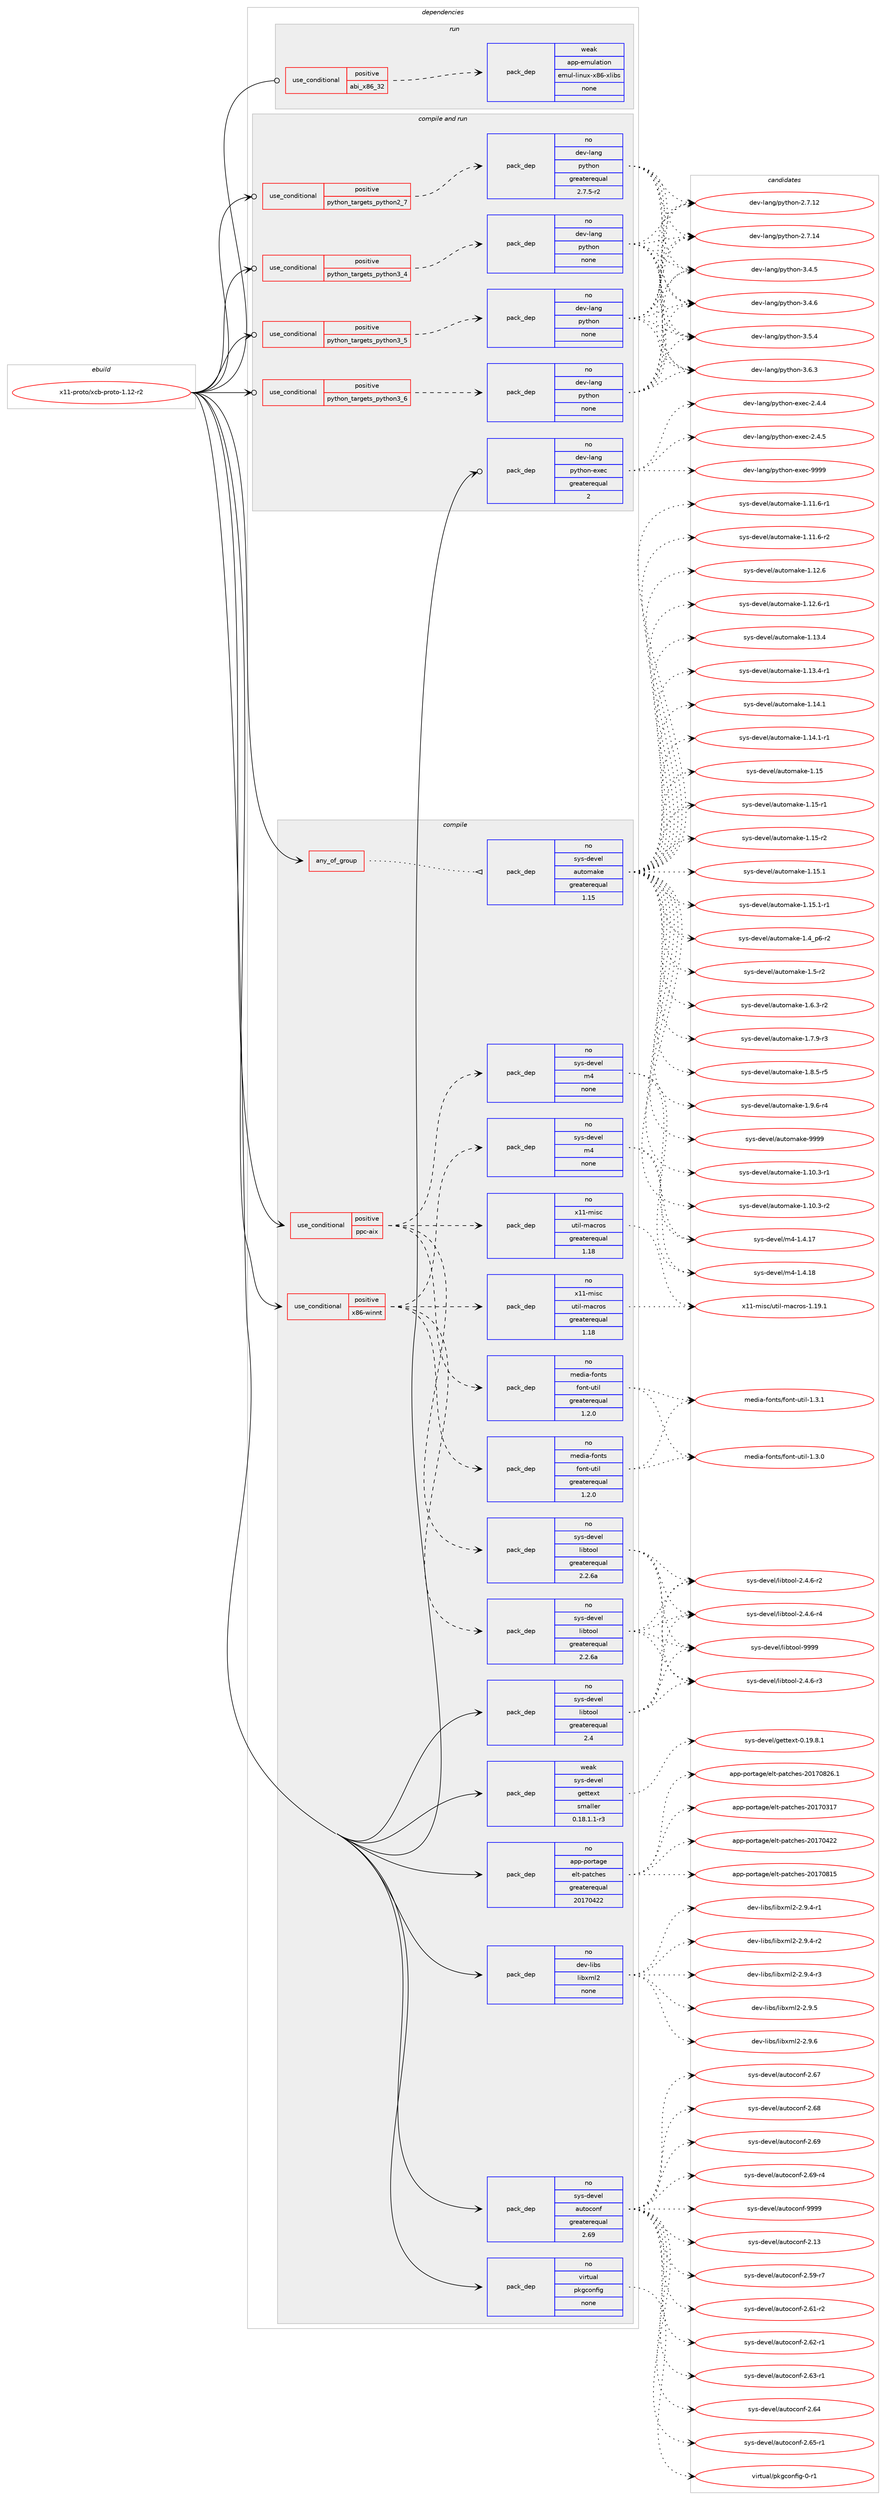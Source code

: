digraph prolog {

# *************
# Graph options
# *************

newrank=true;
concentrate=true;
compound=true;
graph [rankdir=LR,fontname=Helvetica,fontsize=10,ranksep=1.5];#, ranksep=2.5, nodesep=0.2];
edge  [arrowhead=vee];
node  [fontname=Helvetica,fontsize=10];

# **********
# The ebuild
# **********

subgraph cluster_leftcol {
color=gray;
rank=same;
label=<<i>ebuild</i>>;
id [label="x11-proto/xcb-proto-1.12-r2", color=red, width=4, href="../x11-proto/xcb-proto-1.12-r2.svg"];
}

# ****************
# The dependencies
# ****************

subgraph cluster_midcol {
color=gray;
label=<<i>dependencies</i>>;
subgraph cluster_compile {
fillcolor="#eeeeee";
style=filled;
label=<<i>compile</i>>;
subgraph any9642 {
dependency528413 [label=<<TABLE BORDER="0" CELLBORDER="1" CELLSPACING="0" CELLPADDING="4"><TR><TD CELLPADDING="10">any_of_group</TD></TR></TABLE>>, shape=none, color=red];subgraph pack394757 {
dependency528414 [label=<<TABLE BORDER="0" CELLBORDER="1" CELLSPACING="0" CELLPADDING="4" WIDTH="220"><TR><TD ROWSPAN="6" CELLPADDING="30">pack_dep</TD></TR><TR><TD WIDTH="110">no</TD></TR><TR><TD>sys-devel</TD></TR><TR><TD>automake</TD></TR><TR><TD>greaterequal</TD></TR><TR><TD>1.15</TD></TR></TABLE>>, shape=none, color=blue];
}
dependency528413:e -> dependency528414:w [weight=20,style="dotted",arrowhead="oinv"];
}
id:e -> dependency528413:w [weight=20,style="solid",arrowhead="vee"];
subgraph cond123665 {
dependency528415 [label=<<TABLE BORDER="0" CELLBORDER="1" CELLSPACING="0" CELLPADDING="4"><TR><TD ROWSPAN="3" CELLPADDING="10">use_conditional</TD></TR><TR><TD>positive</TD></TR><TR><TD>ppc-aix</TD></TR></TABLE>>, shape=none, color=red];
subgraph pack394758 {
dependency528416 [label=<<TABLE BORDER="0" CELLBORDER="1" CELLSPACING="0" CELLPADDING="4" WIDTH="220"><TR><TD ROWSPAN="6" CELLPADDING="30">pack_dep</TD></TR><TR><TD WIDTH="110">no</TD></TR><TR><TD>sys-devel</TD></TR><TR><TD>libtool</TD></TR><TR><TD>greaterequal</TD></TR><TR><TD>2.2.6a</TD></TR></TABLE>>, shape=none, color=blue];
}
dependency528415:e -> dependency528416:w [weight=20,style="dashed",arrowhead="vee"];
subgraph pack394759 {
dependency528417 [label=<<TABLE BORDER="0" CELLBORDER="1" CELLSPACING="0" CELLPADDING="4" WIDTH="220"><TR><TD ROWSPAN="6" CELLPADDING="30">pack_dep</TD></TR><TR><TD WIDTH="110">no</TD></TR><TR><TD>sys-devel</TD></TR><TR><TD>m4</TD></TR><TR><TD>none</TD></TR><TR><TD></TD></TR></TABLE>>, shape=none, color=blue];
}
dependency528415:e -> dependency528417:w [weight=20,style="dashed",arrowhead="vee"];
subgraph pack394760 {
dependency528418 [label=<<TABLE BORDER="0" CELLBORDER="1" CELLSPACING="0" CELLPADDING="4" WIDTH="220"><TR><TD ROWSPAN="6" CELLPADDING="30">pack_dep</TD></TR><TR><TD WIDTH="110">no</TD></TR><TR><TD>x11-misc</TD></TR><TR><TD>util-macros</TD></TR><TR><TD>greaterequal</TD></TR><TR><TD>1.18</TD></TR></TABLE>>, shape=none, color=blue];
}
dependency528415:e -> dependency528418:w [weight=20,style="dashed",arrowhead="vee"];
subgraph pack394761 {
dependency528419 [label=<<TABLE BORDER="0" CELLBORDER="1" CELLSPACING="0" CELLPADDING="4" WIDTH="220"><TR><TD ROWSPAN="6" CELLPADDING="30">pack_dep</TD></TR><TR><TD WIDTH="110">no</TD></TR><TR><TD>media-fonts</TD></TR><TR><TD>font-util</TD></TR><TR><TD>greaterequal</TD></TR><TR><TD>1.2.0</TD></TR></TABLE>>, shape=none, color=blue];
}
dependency528415:e -> dependency528419:w [weight=20,style="dashed",arrowhead="vee"];
}
id:e -> dependency528415:w [weight=20,style="solid",arrowhead="vee"];
subgraph cond123666 {
dependency528420 [label=<<TABLE BORDER="0" CELLBORDER="1" CELLSPACING="0" CELLPADDING="4"><TR><TD ROWSPAN="3" CELLPADDING="10">use_conditional</TD></TR><TR><TD>positive</TD></TR><TR><TD>x86-winnt</TD></TR></TABLE>>, shape=none, color=red];
subgraph pack394762 {
dependency528421 [label=<<TABLE BORDER="0" CELLBORDER="1" CELLSPACING="0" CELLPADDING="4" WIDTH="220"><TR><TD ROWSPAN="6" CELLPADDING="30">pack_dep</TD></TR><TR><TD WIDTH="110">no</TD></TR><TR><TD>sys-devel</TD></TR><TR><TD>libtool</TD></TR><TR><TD>greaterequal</TD></TR><TR><TD>2.2.6a</TD></TR></TABLE>>, shape=none, color=blue];
}
dependency528420:e -> dependency528421:w [weight=20,style="dashed",arrowhead="vee"];
subgraph pack394763 {
dependency528422 [label=<<TABLE BORDER="0" CELLBORDER="1" CELLSPACING="0" CELLPADDING="4" WIDTH="220"><TR><TD ROWSPAN="6" CELLPADDING="30">pack_dep</TD></TR><TR><TD WIDTH="110">no</TD></TR><TR><TD>sys-devel</TD></TR><TR><TD>m4</TD></TR><TR><TD>none</TD></TR><TR><TD></TD></TR></TABLE>>, shape=none, color=blue];
}
dependency528420:e -> dependency528422:w [weight=20,style="dashed",arrowhead="vee"];
subgraph pack394764 {
dependency528423 [label=<<TABLE BORDER="0" CELLBORDER="1" CELLSPACING="0" CELLPADDING="4" WIDTH="220"><TR><TD ROWSPAN="6" CELLPADDING="30">pack_dep</TD></TR><TR><TD WIDTH="110">no</TD></TR><TR><TD>x11-misc</TD></TR><TR><TD>util-macros</TD></TR><TR><TD>greaterequal</TD></TR><TR><TD>1.18</TD></TR></TABLE>>, shape=none, color=blue];
}
dependency528420:e -> dependency528423:w [weight=20,style="dashed",arrowhead="vee"];
subgraph pack394765 {
dependency528424 [label=<<TABLE BORDER="0" CELLBORDER="1" CELLSPACING="0" CELLPADDING="4" WIDTH="220"><TR><TD ROWSPAN="6" CELLPADDING="30">pack_dep</TD></TR><TR><TD WIDTH="110">no</TD></TR><TR><TD>media-fonts</TD></TR><TR><TD>font-util</TD></TR><TR><TD>greaterequal</TD></TR><TR><TD>1.2.0</TD></TR></TABLE>>, shape=none, color=blue];
}
dependency528420:e -> dependency528424:w [weight=20,style="dashed",arrowhead="vee"];
}
id:e -> dependency528420:w [weight=20,style="solid",arrowhead="vee"];
subgraph pack394766 {
dependency528425 [label=<<TABLE BORDER="0" CELLBORDER="1" CELLSPACING="0" CELLPADDING="4" WIDTH="220"><TR><TD ROWSPAN="6" CELLPADDING="30">pack_dep</TD></TR><TR><TD WIDTH="110">no</TD></TR><TR><TD>app-portage</TD></TR><TR><TD>elt-patches</TD></TR><TR><TD>greaterequal</TD></TR><TR><TD>20170422</TD></TR></TABLE>>, shape=none, color=blue];
}
id:e -> dependency528425:w [weight=20,style="solid",arrowhead="vee"];
subgraph pack394767 {
dependency528426 [label=<<TABLE BORDER="0" CELLBORDER="1" CELLSPACING="0" CELLPADDING="4" WIDTH="220"><TR><TD ROWSPAN="6" CELLPADDING="30">pack_dep</TD></TR><TR><TD WIDTH="110">no</TD></TR><TR><TD>dev-libs</TD></TR><TR><TD>libxml2</TD></TR><TR><TD>none</TD></TR><TR><TD></TD></TR></TABLE>>, shape=none, color=blue];
}
id:e -> dependency528426:w [weight=20,style="solid",arrowhead="vee"];
subgraph pack394768 {
dependency528427 [label=<<TABLE BORDER="0" CELLBORDER="1" CELLSPACING="0" CELLPADDING="4" WIDTH="220"><TR><TD ROWSPAN="6" CELLPADDING="30">pack_dep</TD></TR><TR><TD WIDTH="110">no</TD></TR><TR><TD>sys-devel</TD></TR><TR><TD>autoconf</TD></TR><TR><TD>greaterequal</TD></TR><TR><TD>2.69</TD></TR></TABLE>>, shape=none, color=blue];
}
id:e -> dependency528427:w [weight=20,style="solid",arrowhead="vee"];
subgraph pack394769 {
dependency528428 [label=<<TABLE BORDER="0" CELLBORDER="1" CELLSPACING="0" CELLPADDING="4" WIDTH="220"><TR><TD ROWSPAN="6" CELLPADDING="30">pack_dep</TD></TR><TR><TD WIDTH="110">no</TD></TR><TR><TD>sys-devel</TD></TR><TR><TD>libtool</TD></TR><TR><TD>greaterequal</TD></TR><TR><TD>2.4</TD></TR></TABLE>>, shape=none, color=blue];
}
id:e -> dependency528428:w [weight=20,style="solid",arrowhead="vee"];
subgraph pack394770 {
dependency528429 [label=<<TABLE BORDER="0" CELLBORDER="1" CELLSPACING="0" CELLPADDING="4" WIDTH="220"><TR><TD ROWSPAN="6" CELLPADDING="30">pack_dep</TD></TR><TR><TD WIDTH="110">no</TD></TR><TR><TD>virtual</TD></TR><TR><TD>pkgconfig</TD></TR><TR><TD>none</TD></TR><TR><TD></TD></TR></TABLE>>, shape=none, color=blue];
}
id:e -> dependency528429:w [weight=20,style="solid",arrowhead="vee"];
subgraph pack394771 {
dependency528430 [label=<<TABLE BORDER="0" CELLBORDER="1" CELLSPACING="0" CELLPADDING="4" WIDTH="220"><TR><TD ROWSPAN="6" CELLPADDING="30">pack_dep</TD></TR><TR><TD WIDTH="110">weak</TD></TR><TR><TD>sys-devel</TD></TR><TR><TD>gettext</TD></TR><TR><TD>smaller</TD></TR><TR><TD>0.18.1.1-r3</TD></TR></TABLE>>, shape=none, color=blue];
}
id:e -> dependency528430:w [weight=20,style="solid",arrowhead="vee"];
}
subgraph cluster_compileandrun {
fillcolor="#eeeeee";
style=filled;
label=<<i>compile and run</i>>;
subgraph cond123667 {
dependency528431 [label=<<TABLE BORDER="0" CELLBORDER="1" CELLSPACING="0" CELLPADDING="4"><TR><TD ROWSPAN="3" CELLPADDING="10">use_conditional</TD></TR><TR><TD>positive</TD></TR><TR><TD>python_targets_python2_7</TD></TR></TABLE>>, shape=none, color=red];
subgraph pack394772 {
dependency528432 [label=<<TABLE BORDER="0" CELLBORDER="1" CELLSPACING="0" CELLPADDING="4" WIDTH="220"><TR><TD ROWSPAN="6" CELLPADDING="30">pack_dep</TD></TR><TR><TD WIDTH="110">no</TD></TR><TR><TD>dev-lang</TD></TR><TR><TD>python</TD></TR><TR><TD>greaterequal</TD></TR><TR><TD>2.7.5-r2</TD></TR></TABLE>>, shape=none, color=blue];
}
dependency528431:e -> dependency528432:w [weight=20,style="dashed",arrowhead="vee"];
}
id:e -> dependency528431:w [weight=20,style="solid",arrowhead="odotvee"];
subgraph cond123668 {
dependency528433 [label=<<TABLE BORDER="0" CELLBORDER="1" CELLSPACING="0" CELLPADDING="4"><TR><TD ROWSPAN="3" CELLPADDING="10">use_conditional</TD></TR><TR><TD>positive</TD></TR><TR><TD>python_targets_python3_4</TD></TR></TABLE>>, shape=none, color=red];
subgraph pack394773 {
dependency528434 [label=<<TABLE BORDER="0" CELLBORDER="1" CELLSPACING="0" CELLPADDING="4" WIDTH="220"><TR><TD ROWSPAN="6" CELLPADDING="30">pack_dep</TD></TR><TR><TD WIDTH="110">no</TD></TR><TR><TD>dev-lang</TD></TR><TR><TD>python</TD></TR><TR><TD>none</TD></TR><TR><TD></TD></TR></TABLE>>, shape=none, color=blue];
}
dependency528433:e -> dependency528434:w [weight=20,style="dashed",arrowhead="vee"];
}
id:e -> dependency528433:w [weight=20,style="solid",arrowhead="odotvee"];
subgraph cond123669 {
dependency528435 [label=<<TABLE BORDER="0" CELLBORDER="1" CELLSPACING="0" CELLPADDING="4"><TR><TD ROWSPAN="3" CELLPADDING="10">use_conditional</TD></TR><TR><TD>positive</TD></TR><TR><TD>python_targets_python3_5</TD></TR></TABLE>>, shape=none, color=red];
subgraph pack394774 {
dependency528436 [label=<<TABLE BORDER="0" CELLBORDER="1" CELLSPACING="0" CELLPADDING="4" WIDTH="220"><TR><TD ROWSPAN="6" CELLPADDING="30">pack_dep</TD></TR><TR><TD WIDTH="110">no</TD></TR><TR><TD>dev-lang</TD></TR><TR><TD>python</TD></TR><TR><TD>none</TD></TR><TR><TD></TD></TR></TABLE>>, shape=none, color=blue];
}
dependency528435:e -> dependency528436:w [weight=20,style="dashed",arrowhead="vee"];
}
id:e -> dependency528435:w [weight=20,style="solid",arrowhead="odotvee"];
subgraph cond123670 {
dependency528437 [label=<<TABLE BORDER="0" CELLBORDER="1" CELLSPACING="0" CELLPADDING="4"><TR><TD ROWSPAN="3" CELLPADDING="10">use_conditional</TD></TR><TR><TD>positive</TD></TR><TR><TD>python_targets_python3_6</TD></TR></TABLE>>, shape=none, color=red];
subgraph pack394775 {
dependency528438 [label=<<TABLE BORDER="0" CELLBORDER="1" CELLSPACING="0" CELLPADDING="4" WIDTH="220"><TR><TD ROWSPAN="6" CELLPADDING="30">pack_dep</TD></TR><TR><TD WIDTH="110">no</TD></TR><TR><TD>dev-lang</TD></TR><TR><TD>python</TD></TR><TR><TD>none</TD></TR><TR><TD></TD></TR></TABLE>>, shape=none, color=blue];
}
dependency528437:e -> dependency528438:w [weight=20,style="dashed",arrowhead="vee"];
}
id:e -> dependency528437:w [weight=20,style="solid",arrowhead="odotvee"];
subgraph pack394776 {
dependency528439 [label=<<TABLE BORDER="0" CELLBORDER="1" CELLSPACING="0" CELLPADDING="4" WIDTH="220"><TR><TD ROWSPAN="6" CELLPADDING="30">pack_dep</TD></TR><TR><TD WIDTH="110">no</TD></TR><TR><TD>dev-lang</TD></TR><TR><TD>python-exec</TD></TR><TR><TD>greaterequal</TD></TR><TR><TD>2</TD></TR></TABLE>>, shape=none, color=blue];
}
id:e -> dependency528439:w [weight=20,style="solid",arrowhead="odotvee"];
}
subgraph cluster_run {
fillcolor="#eeeeee";
style=filled;
label=<<i>run</i>>;
subgraph cond123671 {
dependency528440 [label=<<TABLE BORDER="0" CELLBORDER="1" CELLSPACING="0" CELLPADDING="4"><TR><TD ROWSPAN="3" CELLPADDING="10">use_conditional</TD></TR><TR><TD>positive</TD></TR><TR><TD>abi_x86_32</TD></TR></TABLE>>, shape=none, color=red];
subgraph pack394777 {
dependency528441 [label=<<TABLE BORDER="0" CELLBORDER="1" CELLSPACING="0" CELLPADDING="4" WIDTH="220"><TR><TD ROWSPAN="6" CELLPADDING="30">pack_dep</TD></TR><TR><TD WIDTH="110">weak</TD></TR><TR><TD>app-emulation</TD></TR><TR><TD>emul-linux-x86-xlibs</TD></TR><TR><TD>none</TD></TR><TR><TD></TD></TR></TABLE>>, shape=none, color=blue];
}
dependency528440:e -> dependency528441:w [weight=20,style="dashed",arrowhead="vee"];
}
id:e -> dependency528440:w [weight=20,style="solid",arrowhead="odot"];
}
}

# **************
# The candidates
# **************

subgraph cluster_choices {
rank=same;
color=gray;
label=<<i>candidates</i>>;

subgraph choice394757 {
color=black;
nodesep=1;
choice11512111545100101118101108479711711611110997107101454946494846514511449 [label="sys-devel/automake-1.10.3-r1", color=red, width=4,href="../sys-devel/automake-1.10.3-r1.svg"];
choice11512111545100101118101108479711711611110997107101454946494846514511450 [label="sys-devel/automake-1.10.3-r2", color=red, width=4,href="../sys-devel/automake-1.10.3-r2.svg"];
choice11512111545100101118101108479711711611110997107101454946494946544511449 [label="sys-devel/automake-1.11.6-r1", color=red, width=4,href="../sys-devel/automake-1.11.6-r1.svg"];
choice11512111545100101118101108479711711611110997107101454946494946544511450 [label="sys-devel/automake-1.11.6-r2", color=red, width=4,href="../sys-devel/automake-1.11.6-r2.svg"];
choice1151211154510010111810110847971171161111099710710145494649504654 [label="sys-devel/automake-1.12.6", color=red, width=4,href="../sys-devel/automake-1.12.6.svg"];
choice11512111545100101118101108479711711611110997107101454946495046544511449 [label="sys-devel/automake-1.12.6-r1", color=red, width=4,href="../sys-devel/automake-1.12.6-r1.svg"];
choice1151211154510010111810110847971171161111099710710145494649514652 [label="sys-devel/automake-1.13.4", color=red, width=4,href="../sys-devel/automake-1.13.4.svg"];
choice11512111545100101118101108479711711611110997107101454946495146524511449 [label="sys-devel/automake-1.13.4-r1", color=red, width=4,href="../sys-devel/automake-1.13.4-r1.svg"];
choice1151211154510010111810110847971171161111099710710145494649524649 [label="sys-devel/automake-1.14.1", color=red, width=4,href="../sys-devel/automake-1.14.1.svg"];
choice11512111545100101118101108479711711611110997107101454946495246494511449 [label="sys-devel/automake-1.14.1-r1", color=red, width=4,href="../sys-devel/automake-1.14.1-r1.svg"];
choice115121115451001011181011084797117116111109971071014549464953 [label="sys-devel/automake-1.15", color=red, width=4,href="../sys-devel/automake-1.15.svg"];
choice1151211154510010111810110847971171161111099710710145494649534511449 [label="sys-devel/automake-1.15-r1", color=red, width=4,href="../sys-devel/automake-1.15-r1.svg"];
choice1151211154510010111810110847971171161111099710710145494649534511450 [label="sys-devel/automake-1.15-r2", color=red, width=4,href="../sys-devel/automake-1.15-r2.svg"];
choice1151211154510010111810110847971171161111099710710145494649534649 [label="sys-devel/automake-1.15.1", color=red, width=4,href="../sys-devel/automake-1.15.1.svg"];
choice11512111545100101118101108479711711611110997107101454946495346494511449 [label="sys-devel/automake-1.15.1-r1", color=red, width=4,href="../sys-devel/automake-1.15.1-r1.svg"];
choice115121115451001011181011084797117116111109971071014549465295112544511450 [label="sys-devel/automake-1.4_p6-r2", color=red, width=4,href="../sys-devel/automake-1.4_p6-r2.svg"];
choice11512111545100101118101108479711711611110997107101454946534511450 [label="sys-devel/automake-1.5-r2", color=red, width=4,href="../sys-devel/automake-1.5-r2.svg"];
choice115121115451001011181011084797117116111109971071014549465446514511450 [label="sys-devel/automake-1.6.3-r2", color=red, width=4,href="../sys-devel/automake-1.6.3-r2.svg"];
choice115121115451001011181011084797117116111109971071014549465546574511451 [label="sys-devel/automake-1.7.9-r3", color=red, width=4,href="../sys-devel/automake-1.7.9-r3.svg"];
choice115121115451001011181011084797117116111109971071014549465646534511453 [label="sys-devel/automake-1.8.5-r5", color=red, width=4,href="../sys-devel/automake-1.8.5-r5.svg"];
choice115121115451001011181011084797117116111109971071014549465746544511452 [label="sys-devel/automake-1.9.6-r4", color=red, width=4,href="../sys-devel/automake-1.9.6-r4.svg"];
choice115121115451001011181011084797117116111109971071014557575757 [label="sys-devel/automake-9999", color=red, width=4,href="../sys-devel/automake-9999.svg"];
dependency528414:e -> choice11512111545100101118101108479711711611110997107101454946494846514511449:w [style=dotted,weight="100"];
dependency528414:e -> choice11512111545100101118101108479711711611110997107101454946494846514511450:w [style=dotted,weight="100"];
dependency528414:e -> choice11512111545100101118101108479711711611110997107101454946494946544511449:w [style=dotted,weight="100"];
dependency528414:e -> choice11512111545100101118101108479711711611110997107101454946494946544511450:w [style=dotted,weight="100"];
dependency528414:e -> choice1151211154510010111810110847971171161111099710710145494649504654:w [style=dotted,weight="100"];
dependency528414:e -> choice11512111545100101118101108479711711611110997107101454946495046544511449:w [style=dotted,weight="100"];
dependency528414:e -> choice1151211154510010111810110847971171161111099710710145494649514652:w [style=dotted,weight="100"];
dependency528414:e -> choice11512111545100101118101108479711711611110997107101454946495146524511449:w [style=dotted,weight="100"];
dependency528414:e -> choice1151211154510010111810110847971171161111099710710145494649524649:w [style=dotted,weight="100"];
dependency528414:e -> choice11512111545100101118101108479711711611110997107101454946495246494511449:w [style=dotted,weight="100"];
dependency528414:e -> choice115121115451001011181011084797117116111109971071014549464953:w [style=dotted,weight="100"];
dependency528414:e -> choice1151211154510010111810110847971171161111099710710145494649534511449:w [style=dotted,weight="100"];
dependency528414:e -> choice1151211154510010111810110847971171161111099710710145494649534511450:w [style=dotted,weight="100"];
dependency528414:e -> choice1151211154510010111810110847971171161111099710710145494649534649:w [style=dotted,weight="100"];
dependency528414:e -> choice11512111545100101118101108479711711611110997107101454946495346494511449:w [style=dotted,weight="100"];
dependency528414:e -> choice115121115451001011181011084797117116111109971071014549465295112544511450:w [style=dotted,weight="100"];
dependency528414:e -> choice11512111545100101118101108479711711611110997107101454946534511450:w [style=dotted,weight="100"];
dependency528414:e -> choice115121115451001011181011084797117116111109971071014549465446514511450:w [style=dotted,weight="100"];
dependency528414:e -> choice115121115451001011181011084797117116111109971071014549465546574511451:w [style=dotted,weight="100"];
dependency528414:e -> choice115121115451001011181011084797117116111109971071014549465646534511453:w [style=dotted,weight="100"];
dependency528414:e -> choice115121115451001011181011084797117116111109971071014549465746544511452:w [style=dotted,weight="100"];
dependency528414:e -> choice115121115451001011181011084797117116111109971071014557575757:w [style=dotted,weight="100"];
}
subgraph choice394758 {
color=black;
nodesep=1;
choice1151211154510010111810110847108105981161111111084550465246544511450 [label="sys-devel/libtool-2.4.6-r2", color=red, width=4,href="../sys-devel/libtool-2.4.6-r2.svg"];
choice1151211154510010111810110847108105981161111111084550465246544511451 [label="sys-devel/libtool-2.4.6-r3", color=red, width=4,href="../sys-devel/libtool-2.4.6-r3.svg"];
choice1151211154510010111810110847108105981161111111084550465246544511452 [label="sys-devel/libtool-2.4.6-r4", color=red, width=4,href="../sys-devel/libtool-2.4.6-r4.svg"];
choice1151211154510010111810110847108105981161111111084557575757 [label="sys-devel/libtool-9999", color=red, width=4,href="../sys-devel/libtool-9999.svg"];
dependency528416:e -> choice1151211154510010111810110847108105981161111111084550465246544511450:w [style=dotted,weight="100"];
dependency528416:e -> choice1151211154510010111810110847108105981161111111084550465246544511451:w [style=dotted,weight="100"];
dependency528416:e -> choice1151211154510010111810110847108105981161111111084550465246544511452:w [style=dotted,weight="100"];
dependency528416:e -> choice1151211154510010111810110847108105981161111111084557575757:w [style=dotted,weight="100"];
}
subgraph choice394759 {
color=black;
nodesep=1;
choice11512111545100101118101108471095245494652464955 [label="sys-devel/m4-1.4.17", color=red, width=4,href="../sys-devel/m4-1.4.17.svg"];
choice11512111545100101118101108471095245494652464956 [label="sys-devel/m4-1.4.18", color=red, width=4,href="../sys-devel/m4-1.4.18.svg"];
dependency528417:e -> choice11512111545100101118101108471095245494652464955:w [style=dotted,weight="100"];
dependency528417:e -> choice11512111545100101118101108471095245494652464956:w [style=dotted,weight="100"];
}
subgraph choice394760 {
color=black;
nodesep=1;
choice120494945109105115994711711610510845109979911411111545494649574649 [label="x11-misc/util-macros-1.19.1", color=red, width=4,href="../x11-misc/util-macros-1.19.1.svg"];
dependency528418:e -> choice120494945109105115994711711610510845109979911411111545494649574649:w [style=dotted,weight="100"];
}
subgraph choice394761 {
color=black;
nodesep=1;
choice10910110010597451021111101161154710211111011645117116105108454946514648 [label="media-fonts/font-util-1.3.0", color=red, width=4,href="../media-fonts/font-util-1.3.0.svg"];
choice10910110010597451021111101161154710211111011645117116105108454946514649 [label="media-fonts/font-util-1.3.1", color=red, width=4,href="../media-fonts/font-util-1.3.1.svg"];
dependency528419:e -> choice10910110010597451021111101161154710211111011645117116105108454946514648:w [style=dotted,weight="100"];
dependency528419:e -> choice10910110010597451021111101161154710211111011645117116105108454946514649:w [style=dotted,weight="100"];
}
subgraph choice394762 {
color=black;
nodesep=1;
choice1151211154510010111810110847108105981161111111084550465246544511450 [label="sys-devel/libtool-2.4.6-r2", color=red, width=4,href="../sys-devel/libtool-2.4.6-r2.svg"];
choice1151211154510010111810110847108105981161111111084550465246544511451 [label="sys-devel/libtool-2.4.6-r3", color=red, width=4,href="../sys-devel/libtool-2.4.6-r3.svg"];
choice1151211154510010111810110847108105981161111111084550465246544511452 [label="sys-devel/libtool-2.4.6-r4", color=red, width=4,href="../sys-devel/libtool-2.4.6-r4.svg"];
choice1151211154510010111810110847108105981161111111084557575757 [label="sys-devel/libtool-9999", color=red, width=4,href="../sys-devel/libtool-9999.svg"];
dependency528421:e -> choice1151211154510010111810110847108105981161111111084550465246544511450:w [style=dotted,weight="100"];
dependency528421:e -> choice1151211154510010111810110847108105981161111111084550465246544511451:w [style=dotted,weight="100"];
dependency528421:e -> choice1151211154510010111810110847108105981161111111084550465246544511452:w [style=dotted,weight="100"];
dependency528421:e -> choice1151211154510010111810110847108105981161111111084557575757:w [style=dotted,weight="100"];
}
subgraph choice394763 {
color=black;
nodesep=1;
choice11512111545100101118101108471095245494652464955 [label="sys-devel/m4-1.4.17", color=red, width=4,href="../sys-devel/m4-1.4.17.svg"];
choice11512111545100101118101108471095245494652464956 [label="sys-devel/m4-1.4.18", color=red, width=4,href="../sys-devel/m4-1.4.18.svg"];
dependency528422:e -> choice11512111545100101118101108471095245494652464955:w [style=dotted,weight="100"];
dependency528422:e -> choice11512111545100101118101108471095245494652464956:w [style=dotted,weight="100"];
}
subgraph choice394764 {
color=black;
nodesep=1;
choice120494945109105115994711711610510845109979911411111545494649574649 [label="x11-misc/util-macros-1.19.1", color=red, width=4,href="../x11-misc/util-macros-1.19.1.svg"];
dependency528423:e -> choice120494945109105115994711711610510845109979911411111545494649574649:w [style=dotted,weight="100"];
}
subgraph choice394765 {
color=black;
nodesep=1;
choice10910110010597451021111101161154710211111011645117116105108454946514648 [label="media-fonts/font-util-1.3.0", color=red, width=4,href="../media-fonts/font-util-1.3.0.svg"];
choice10910110010597451021111101161154710211111011645117116105108454946514649 [label="media-fonts/font-util-1.3.1", color=red, width=4,href="../media-fonts/font-util-1.3.1.svg"];
dependency528424:e -> choice10910110010597451021111101161154710211111011645117116105108454946514648:w [style=dotted,weight="100"];
dependency528424:e -> choice10910110010597451021111101161154710211111011645117116105108454946514649:w [style=dotted,weight="100"];
}
subgraph choice394766 {
color=black;
nodesep=1;
choice97112112451121111141169710310147101108116451129711699104101115455048495548514955 [label="app-portage/elt-patches-20170317", color=red, width=4,href="../app-portage/elt-patches-20170317.svg"];
choice97112112451121111141169710310147101108116451129711699104101115455048495548525050 [label="app-portage/elt-patches-20170422", color=red, width=4,href="../app-portage/elt-patches-20170422.svg"];
choice97112112451121111141169710310147101108116451129711699104101115455048495548564953 [label="app-portage/elt-patches-20170815", color=red, width=4,href="../app-portage/elt-patches-20170815.svg"];
choice971121124511211111411697103101471011081164511297116991041011154550484955485650544649 [label="app-portage/elt-patches-20170826.1", color=red, width=4,href="../app-portage/elt-patches-20170826.1.svg"];
dependency528425:e -> choice97112112451121111141169710310147101108116451129711699104101115455048495548514955:w [style=dotted,weight="100"];
dependency528425:e -> choice97112112451121111141169710310147101108116451129711699104101115455048495548525050:w [style=dotted,weight="100"];
dependency528425:e -> choice97112112451121111141169710310147101108116451129711699104101115455048495548564953:w [style=dotted,weight="100"];
dependency528425:e -> choice971121124511211111411697103101471011081164511297116991041011154550484955485650544649:w [style=dotted,weight="100"];
}
subgraph choice394767 {
color=black;
nodesep=1;
choice10010111845108105981154710810598120109108504550465746524511449 [label="dev-libs/libxml2-2.9.4-r1", color=red, width=4,href="../dev-libs/libxml2-2.9.4-r1.svg"];
choice10010111845108105981154710810598120109108504550465746524511450 [label="dev-libs/libxml2-2.9.4-r2", color=red, width=4,href="../dev-libs/libxml2-2.9.4-r2.svg"];
choice10010111845108105981154710810598120109108504550465746524511451 [label="dev-libs/libxml2-2.9.4-r3", color=red, width=4,href="../dev-libs/libxml2-2.9.4-r3.svg"];
choice1001011184510810598115471081059812010910850455046574653 [label="dev-libs/libxml2-2.9.5", color=red, width=4,href="../dev-libs/libxml2-2.9.5.svg"];
choice1001011184510810598115471081059812010910850455046574654 [label="dev-libs/libxml2-2.9.6", color=red, width=4,href="../dev-libs/libxml2-2.9.6.svg"];
dependency528426:e -> choice10010111845108105981154710810598120109108504550465746524511449:w [style=dotted,weight="100"];
dependency528426:e -> choice10010111845108105981154710810598120109108504550465746524511450:w [style=dotted,weight="100"];
dependency528426:e -> choice10010111845108105981154710810598120109108504550465746524511451:w [style=dotted,weight="100"];
dependency528426:e -> choice1001011184510810598115471081059812010910850455046574653:w [style=dotted,weight="100"];
dependency528426:e -> choice1001011184510810598115471081059812010910850455046574654:w [style=dotted,weight="100"];
}
subgraph choice394768 {
color=black;
nodesep=1;
choice115121115451001011181011084797117116111991111101024550464951 [label="sys-devel/autoconf-2.13", color=red, width=4,href="../sys-devel/autoconf-2.13.svg"];
choice1151211154510010111810110847971171161119911111010245504653574511455 [label="sys-devel/autoconf-2.59-r7", color=red, width=4,href="../sys-devel/autoconf-2.59-r7.svg"];
choice1151211154510010111810110847971171161119911111010245504654494511450 [label="sys-devel/autoconf-2.61-r2", color=red, width=4,href="../sys-devel/autoconf-2.61-r2.svg"];
choice1151211154510010111810110847971171161119911111010245504654504511449 [label="sys-devel/autoconf-2.62-r1", color=red, width=4,href="../sys-devel/autoconf-2.62-r1.svg"];
choice1151211154510010111810110847971171161119911111010245504654514511449 [label="sys-devel/autoconf-2.63-r1", color=red, width=4,href="../sys-devel/autoconf-2.63-r1.svg"];
choice115121115451001011181011084797117116111991111101024550465452 [label="sys-devel/autoconf-2.64", color=red, width=4,href="../sys-devel/autoconf-2.64.svg"];
choice1151211154510010111810110847971171161119911111010245504654534511449 [label="sys-devel/autoconf-2.65-r1", color=red, width=4,href="../sys-devel/autoconf-2.65-r1.svg"];
choice115121115451001011181011084797117116111991111101024550465455 [label="sys-devel/autoconf-2.67", color=red, width=4,href="../sys-devel/autoconf-2.67.svg"];
choice115121115451001011181011084797117116111991111101024550465456 [label="sys-devel/autoconf-2.68", color=red, width=4,href="../sys-devel/autoconf-2.68.svg"];
choice115121115451001011181011084797117116111991111101024550465457 [label="sys-devel/autoconf-2.69", color=red, width=4,href="../sys-devel/autoconf-2.69.svg"];
choice1151211154510010111810110847971171161119911111010245504654574511452 [label="sys-devel/autoconf-2.69-r4", color=red, width=4,href="../sys-devel/autoconf-2.69-r4.svg"];
choice115121115451001011181011084797117116111991111101024557575757 [label="sys-devel/autoconf-9999", color=red, width=4,href="../sys-devel/autoconf-9999.svg"];
dependency528427:e -> choice115121115451001011181011084797117116111991111101024550464951:w [style=dotted,weight="100"];
dependency528427:e -> choice1151211154510010111810110847971171161119911111010245504653574511455:w [style=dotted,weight="100"];
dependency528427:e -> choice1151211154510010111810110847971171161119911111010245504654494511450:w [style=dotted,weight="100"];
dependency528427:e -> choice1151211154510010111810110847971171161119911111010245504654504511449:w [style=dotted,weight="100"];
dependency528427:e -> choice1151211154510010111810110847971171161119911111010245504654514511449:w [style=dotted,weight="100"];
dependency528427:e -> choice115121115451001011181011084797117116111991111101024550465452:w [style=dotted,weight="100"];
dependency528427:e -> choice1151211154510010111810110847971171161119911111010245504654534511449:w [style=dotted,weight="100"];
dependency528427:e -> choice115121115451001011181011084797117116111991111101024550465455:w [style=dotted,weight="100"];
dependency528427:e -> choice115121115451001011181011084797117116111991111101024550465456:w [style=dotted,weight="100"];
dependency528427:e -> choice115121115451001011181011084797117116111991111101024550465457:w [style=dotted,weight="100"];
dependency528427:e -> choice1151211154510010111810110847971171161119911111010245504654574511452:w [style=dotted,weight="100"];
dependency528427:e -> choice115121115451001011181011084797117116111991111101024557575757:w [style=dotted,weight="100"];
}
subgraph choice394769 {
color=black;
nodesep=1;
choice1151211154510010111810110847108105981161111111084550465246544511450 [label="sys-devel/libtool-2.4.6-r2", color=red, width=4,href="../sys-devel/libtool-2.4.6-r2.svg"];
choice1151211154510010111810110847108105981161111111084550465246544511451 [label="sys-devel/libtool-2.4.6-r3", color=red, width=4,href="../sys-devel/libtool-2.4.6-r3.svg"];
choice1151211154510010111810110847108105981161111111084550465246544511452 [label="sys-devel/libtool-2.4.6-r4", color=red, width=4,href="../sys-devel/libtool-2.4.6-r4.svg"];
choice1151211154510010111810110847108105981161111111084557575757 [label="sys-devel/libtool-9999", color=red, width=4,href="../sys-devel/libtool-9999.svg"];
dependency528428:e -> choice1151211154510010111810110847108105981161111111084550465246544511450:w [style=dotted,weight="100"];
dependency528428:e -> choice1151211154510010111810110847108105981161111111084550465246544511451:w [style=dotted,weight="100"];
dependency528428:e -> choice1151211154510010111810110847108105981161111111084550465246544511452:w [style=dotted,weight="100"];
dependency528428:e -> choice1151211154510010111810110847108105981161111111084557575757:w [style=dotted,weight="100"];
}
subgraph choice394770 {
color=black;
nodesep=1;
choice11810511411611797108471121071039911111010210510345484511449 [label="virtual/pkgconfig-0-r1", color=red, width=4,href="../virtual/pkgconfig-0-r1.svg"];
dependency528429:e -> choice11810511411611797108471121071039911111010210510345484511449:w [style=dotted,weight="100"];
}
subgraph choice394771 {
color=black;
nodesep=1;
choice1151211154510010111810110847103101116116101120116454846495746564649 [label="sys-devel/gettext-0.19.8.1", color=red, width=4,href="../sys-devel/gettext-0.19.8.1.svg"];
dependency528430:e -> choice1151211154510010111810110847103101116116101120116454846495746564649:w [style=dotted,weight="100"];
}
subgraph choice394772 {
color=black;
nodesep=1;
choice10010111845108971101034711212111610411111045504655464950 [label="dev-lang/python-2.7.12", color=red, width=4,href="../dev-lang/python-2.7.12.svg"];
choice10010111845108971101034711212111610411111045504655464952 [label="dev-lang/python-2.7.14", color=red, width=4,href="../dev-lang/python-2.7.14.svg"];
choice100101118451089711010347112121116104111110455146524653 [label="dev-lang/python-3.4.5", color=red, width=4,href="../dev-lang/python-3.4.5.svg"];
choice100101118451089711010347112121116104111110455146524654 [label="dev-lang/python-3.4.6", color=red, width=4,href="../dev-lang/python-3.4.6.svg"];
choice100101118451089711010347112121116104111110455146534652 [label="dev-lang/python-3.5.4", color=red, width=4,href="../dev-lang/python-3.5.4.svg"];
choice100101118451089711010347112121116104111110455146544651 [label="dev-lang/python-3.6.3", color=red, width=4,href="../dev-lang/python-3.6.3.svg"];
dependency528432:e -> choice10010111845108971101034711212111610411111045504655464950:w [style=dotted,weight="100"];
dependency528432:e -> choice10010111845108971101034711212111610411111045504655464952:w [style=dotted,weight="100"];
dependency528432:e -> choice100101118451089711010347112121116104111110455146524653:w [style=dotted,weight="100"];
dependency528432:e -> choice100101118451089711010347112121116104111110455146524654:w [style=dotted,weight="100"];
dependency528432:e -> choice100101118451089711010347112121116104111110455146534652:w [style=dotted,weight="100"];
dependency528432:e -> choice100101118451089711010347112121116104111110455146544651:w [style=dotted,weight="100"];
}
subgraph choice394773 {
color=black;
nodesep=1;
choice10010111845108971101034711212111610411111045504655464950 [label="dev-lang/python-2.7.12", color=red, width=4,href="../dev-lang/python-2.7.12.svg"];
choice10010111845108971101034711212111610411111045504655464952 [label="dev-lang/python-2.7.14", color=red, width=4,href="../dev-lang/python-2.7.14.svg"];
choice100101118451089711010347112121116104111110455146524653 [label="dev-lang/python-3.4.5", color=red, width=4,href="../dev-lang/python-3.4.5.svg"];
choice100101118451089711010347112121116104111110455146524654 [label="dev-lang/python-3.4.6", color=red, width=4,href="../dev-lang/python-3.4.6.svg"];
choice100101118451089711010347112121116104111110455146534652 [label="dev-lang/python-3.5.4", color=red, width=4,href="../dev-lang/python-3.5.4.svg"];
choice100101118451089711010347112121116104111110455146544651 [label="dev-lang/python-3.6.3", color=red, width=4,href="../dev-lang/python-3.6.3.svg"];
dependency528434:e -> choice10010111845108971101034711212111610411111045504655464950:w [style=dotted,weight="100"];
dependency528434:e -> choice10010111845108971101034711212111610411111045504655464952:w [style=dotted,weight="100"];
dependency528434:e -> choice100101118451089711010347112121116104111110455146524653:w [style=dotted,weight="100"];
dependency528434:e -> choice100101118451089711010347112121116104111110455146524654:w [style=dotted,weight="100"];
dependency528434:e -> choice100101118451089711010347112121116104111110455146534652:w [style=dotted,weight="100"];
dependency528434:e -> choice100101118451089711010347112121116104111110455146544651:w [style=dotted,weight="100"];
}
subgraph choice394774 {
color=black;
nodesep=1;
choice10010111845108971101034711212111610411111045504655464950 [label="dev-lang/python-2.7.12", color=red, width=4,href="../dev-lang/python-2.7.12.svg"];
choice10010111845108971101034711212111610411111045504655464952 [label="dev-lang/python-2.7.14", color=red, width=4,href="../dev-lang/python-2.7.14.svg"];
choice100101118451089711010347112121116104111110455146524653 [label="dev-lang/python-3.4.5", color=red, width=4,href="../dev-lang/python-3.4.5.svg"];
choice100101118451089711010347112121116104111110455146524654 [label="dev-lang/python-3.4.6", color=red, width=4,href="../dev-lang/python-3.4.6.svg"];
choice100101118451089711010347112121116104111110455146534652 [label="dev-lang/python-3.5.4", color=red, width=4,href="../dev-lang/python-3.5.4.svg"];
choice100101118451089711010347112121116104111110455146544651 [label="dev-lang/python-3.6.3", color=red, width=4,href="../dev-lang/python-3.6.3.svg"];
dependency528436:e -> choice10010111845108971101034711212111610411111045504655464950:w [style=dotted,weight="100"];
dependency528436:e -> choice10010111845108971101034711212111610411111045504655464952:w [style=dotted,weight="100"];
dependency528436:e -> choice100101118451089711010347112121116104111110455146524653:w [style=dotted,weight="100"];
dependency528436:e -> choice100101118451089711010347112121116104111110455146524654:w [style=dotted,weight="100"];
dependency528436:e -> choice100101118451089711010347112121116104111110455146534652:w [style=dotted,weight="100"];
dependency528436:e -> choice100101118451089711010347112121116104111110455146544651:w [style=dotted,weight="100"];
}
subgraph choice394775 {
color=black;
nodesep=1;
choice10010111845108971101034711212111610411111045504655464950 [label="dev-lang/python-2.7.12", color=red, width=4,href="../dev-lang/python-2.7.12.svg"];
choice10010111845108971101034711212111610411111045504655464952 [label="dev-lang/python-2.7.14", color=red, width=4,href="../dev-lang/python-2.7.14.svg"];
choice100101118451089711010347112121116104111110455146524653 [label="dev-lang/python-3.4.5", color=red, width=4,href="../dev-lang/python-3.4.5.svg"];
choice100101118451089711010347112121116104111110455146524654 [label="dev-lang/python-3.4.6", color=red, width=4,href="../dev-lang/python-3.4.6.svg"];
choice100101118451089711010347112121116104111110455146534652 [label="dev-lang/python-3.5.4", color=red, width=4,href="../dev-lang/python-3.5.4.svg"];
choice100101118451089711010347112121116104111110455146544651 [label="dev-lang/python-3.6.3", color=red, width=4,href="../dev-lang/python-3.6.3.svg"];
dependency528438:e -> choice10010111845108971101034711212111610411111045504655464950:w [style=dotted,weight="100"];
dependency528438:e -> choice10010111845108971101034711212111610411111045504655464952:w [style=dotted,weight="100"];
dependency528438:e -> choice100101118451089711010347112121116104111110455146524653:w [style=dotted,weight="100"];
dependency528438:e -> choice100101118451089711010347112121116104111110455146524654:w [style=dotted,weight="100"];
dependency528438:e -> choice100101118451089711010347112121116104111110455146534652:w [style=dotted,weight="100"];
dependency528438:e -> choice100101118451089711010347112121116104111110455146544651:w [style=dotted,weight="100"];
}
subgraph choice394776 {
color=black;
nodesep=1;
choice1001011184510897110103471121211161041111104510112010199455046524652 [label="dev-lang/python-exec-2.4.4", color=red, width=4,href="../dev-lang/python-exec-2.4.4.svg"];
choice1001011184510897110103471121211161041111104510112010199455046524653 [label="dev-lang/python-exec-2.4.5", color=red, width=4,href="../dev-lang/python-exec-2.4.5.svg"];
choice10010111845108971101034711212111610411111045101120101994557575757 [label="dev-lang/python-exec-9999", color=red, width=4,href="../dev-lang/python-exec-9999.svg"];
dependency528439:e -> choice1001011184510897110103471121211161041111104510112010199455046524652:w [style=dotted,weight="100"];
dependency528439:e -> choice1001011184510897110103471121211161041111104510112010199455046524653:w [style=dotted,weight="100"];
dependency528439:e -> choice10010111845108971101034711212111610411111045101120101994557575757:w [style=dotted,weight="100"];
}
subgraph choice394777 {
color=black;
nodesep=1;
}
}

}
